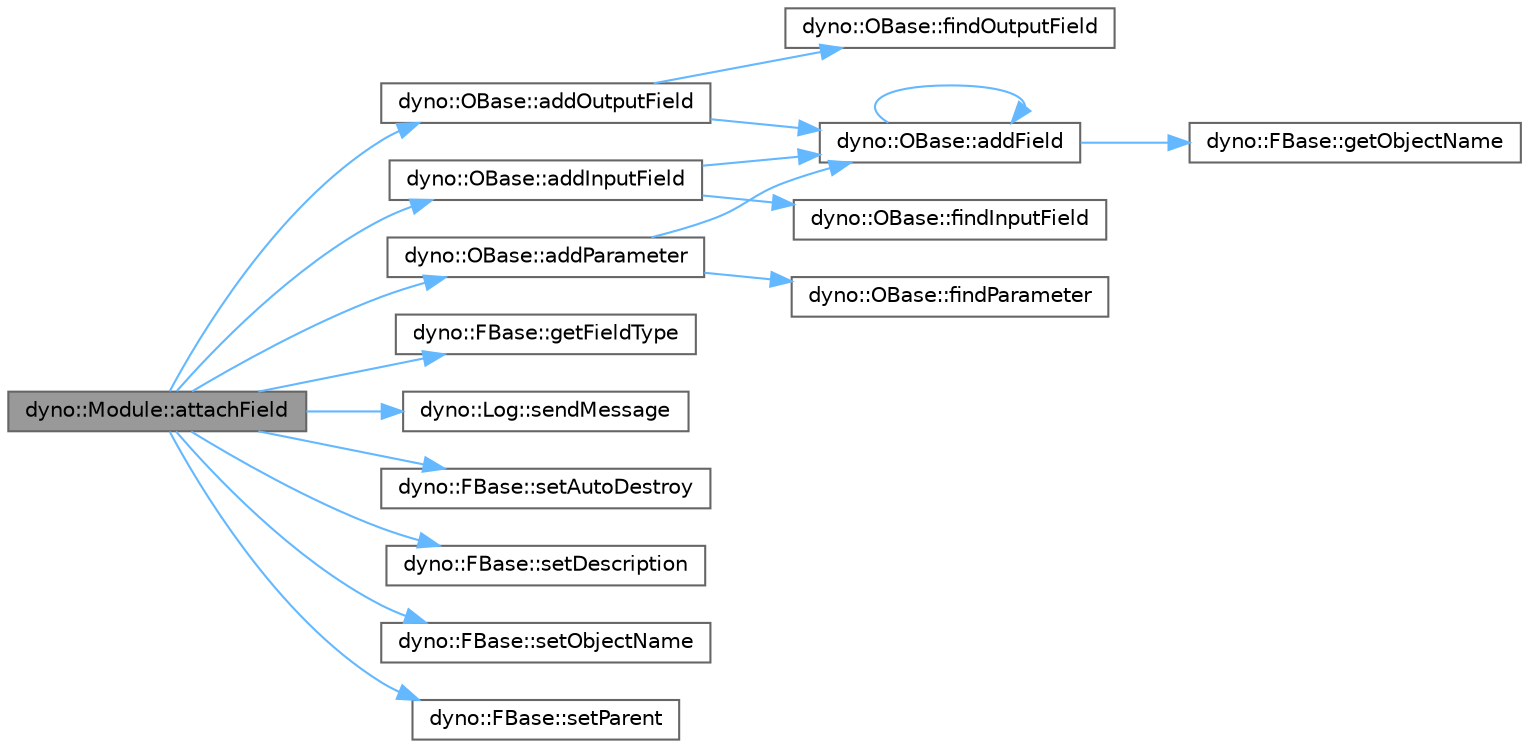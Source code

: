 digraph "dyno::Module::attachField"
{
 // LATEX_PDF_SIZE
  bgcolor="transparent";
  edge [fontname=Helvetica,fontsize=10,labelfontname=Helvetica,labelfontsize=10];
  node [fontname=Helvetica,fontsize=10,shape=box,height=0.2,width=0.4];
  rankdir="LR";
  Node1 [id="Node000001",label="dyno::Module::attachField",height=0.2,width=0.4,color="gray40", fillcolor="grey60", style="filled", fontcolor="black",tooltip="Attach a field to Base."];
  Node1 -> Node2 [id="edge1_Node000001_Node000002",color="steelblue1",style="solid",tooltip=" "];
  Node2 [id="Node000002",label="dyno::OBase::addInputField",height=0.2,width=0.4,color="grey40", fillcolor="white", style="filled",URL="$classdyno_1_1_o_base.html#aeb029950eebd2b04ba38992f908d7783",tooltip=" "];
  Node2 -> Node3 [id="edge2_Node000002_Node000003",color="steelblue1",style="solid",tooltip=" "];
  Node3 [id="Node000003",label="dyno::OBase::addField",height=0.2,width=0.4,color="grey40", fillcolor="white", style="filled",URL="$classdyno_1_1_o_base.html#a3871130579a7ee2089206d13d4fe9e47",tooltip="Add a field to Base FieldID will be set to the name of Field by default."];
  Node3 -> Node3 [id="edge3_Node000003_Node000003",color="steelblue1",style="solid",tooltip=" "];
  Node3 -> Node4 [id="edge4_Node000003_Node000004",color="steelblue1",style="solid",tooltip=" "];
  Node4 [id="Node000004",label="dyno::FBase::getObjectName",height=0.2,width=0.4,color="grey40", fillcolor="white", style="filled",URL="$classdyno_1_1_f_base.html#a1142c17b3aa48a8f53280e4a0eb75992",tooltip=" "];
  Node2 -> Node5 [id="edge5_Node000002_Node000005",color="steelblue1",style="solid",tooltip=" "];
  Node5 [id="Node000005",label="dyno::OBase::findInputField",height=0.2,width=0.4,color="grey40", fillcolor="white", style="filled",URL="$classdyno_1_1_o_base.html#aa475026ae1094d802e8fe6c1accdd2ed",tooltip=" "];
  Node1 -> Node6 [id="edge6_Node000001_Node000006",color="steelblue1",style="solid",tooltip=" "];
  Node6 [id="Node000006",label="dyno::OBase::addOutputField",height=0.2,width=0.4,color="grey40", fillcolor="white", style="filled",URL="$classdyno_1_1_o_base.html#a93a9bcaeabeccd666019e718bdde1dd2",tooltip=" "];
  Node6 -> Node3 [id="edge7_Node000006_Node000003",color="steelblue1",style="solid",tooltip=" "];
  Node6 -> Node7 [id="edge8_Node000006_Node000007",color="steelblue1",style="solid",tooltip=" "];
  Node7 [id="Node000007",label="dyno::OBase::findOutputField",height=0.2,width=0.4,color="grey40", fillcolor="white", style="filled",URL="$classdyno_1_1_o_base.html#a0a9735a2942cbc82f430d235e957edc5",tooltip=" "];
  Node1 -> Node8 [id="edge9_Node000001_Node000008",color="steelblue1",style="solid",tooltip=" "];
  Node8 [id="Node000008",label="dyno::OBase::addParameter",height=0.2,width=0.4,color="grey40", fillcolor="white", style="filled",URL="$classdyno_1_1_o_base.html#a3ddbd72e8dda9b52a0306a8489326124",tooltip=" "];
  Node8 -> Node3 [id="edge10_Node000008_Node000003",color="steelblue1",style="solid",tooltip=" "];
  Node8 -> Node9 [id="edge11_Node000008_Node000009",color="steelblue1",style="solid",tooltip=" "];
  Node9 [id="Node000009",label="dyno::OBase::findParameter",height=0.2,width=0.4,color="grey40", fillcolor="white", style="filled",URL="$classdyno_1_1_o_base.html#a71d077168c9c9f7ee0a615d2c5bb2913",tooltip=" "];
  Node1 -> Node10 [id="edge12_Node000001_Node000010",color="steelblue1",style="solid",tooltip=" "];
  Node10 [id="Node000010",label="dyno::FBase::getFieldType",height=0.2,width=0.4,color="grey40", fillcolor="white", style="filled",URL="$classdyno_1_1_f_base.html#a06ec06ffc42b9efe5186ffa584a99ae9",tooltip=" "];
  Node1 -> Node11 [id="edge13_Node000001_Node000011",color="steelblue1",style="solid",tooltip=" "];
  Node11 [id="Node000011",label="dyno::Log::sendMessage",height=0.2,width=0.4,color="grey40", fillcolor="white", style="filled",URL="$classdyno_1_1_log.html#ade134ff996b87eb30b5cab64bc73ad28",tooltip="Add a new message to log."];
  Node1 -> Node12 [id="edge14_Node000001_Node000012",color="steelblue1",style="solid",tooltip=" "];
  Node12 [id="Node000012",label="dyno::FBase::setAutoDestroy",height=0.2,width=0.4,color="grey40", fillcolor="white", style="filled",URL="$classdyno_1_1_f_base.html#aa2e1988c7cc038309a14364e321db1c9",tooltip=" "];
  Node1 -> Node13 [id="edge15_Node000001_Node000013",color="steelblue1",style="solid",tooltip=" "];
  Node13 [id="Node000013",label="dyno::FBase::setDescription",height=0.2,width=0.4,color="grey40", fillcolor="white", style="filled",URL="$classdyno_1_1_f_base.html#ac09dae897d686f9c36b97138f0d24e27",tooltip=" "];
  Node1 -> Node14 [id="edge16_Node000001_Node000014",color="steelblue1",style="solid",tooltip=" "];
  Node14 [id="Node000014",label="dyno::FBase::setObjectName",height=0.2,width=0.4,color="grey40", fillcolor="white", style="filled",URL="$classdyno_1_1_f_base.html#a773df39ad8e772daf412437c003f7a57",tooltip=" "];
  Node1 -> Node15 [id="edge17_Node000001_Node000015",color="steelblue1",style="solid",tooltip=" "];
  Node15 [id="Node000015",label="dyno::FBase::setParent",height=0.2,width=0.4,color="grey40", fillcolor="white", style="filled",URL="$classdyno_1_1_f_base.html#a76fc9ad71c175c28b8b8c391b657f51c",tooltip=" "];
}
